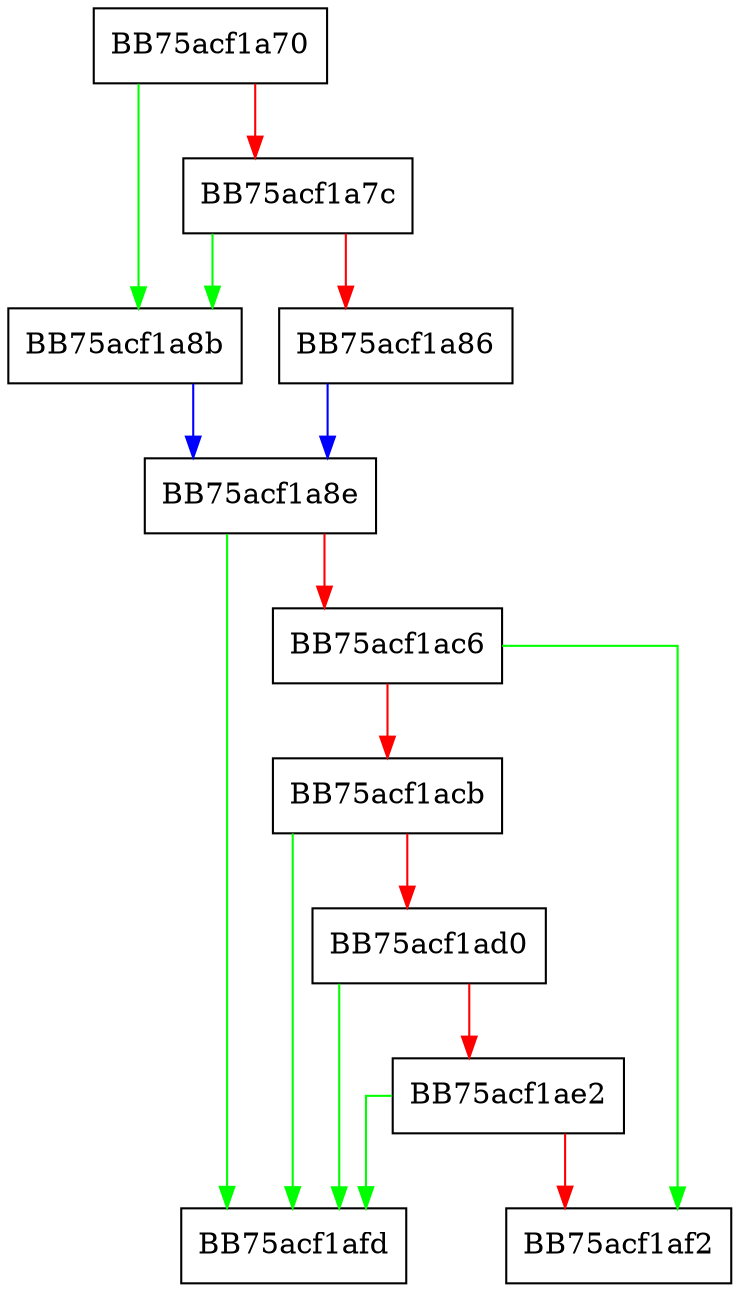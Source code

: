 digraph main_convert_iteration {
  node [shape="box"];
  graph [splines=ortho];
  BB75acf1a70 -> BB75acf1a8b [color="green"];
  BB75acf1a70 -> BB75acf1a7c [color="red"];
  BB75acf1a7c -> BB75acf1a8b [color="green"];
  BB75acf1a7c -> BB75acf1a86 [color="red"];
  BB75acf1a86 -> BB75acf1a8e [color="blue"];
  BB75acf1a8b -> BB75acf1a8e [color="blue"];
  BB75acf1a8e -> BB75acf1afd [color="green"];
  BB75acf1a8e -> BB75acf1ac6 [color="red"];
  BB75acf1ac6 -> BB75acf1af2 [color="green"];
  BB75acf1ac6 -> BB75acf1acb [color="red"];
  BB75acf1acb -> BB75acf1afd [color="green"];
  BB75acf1acb -> BB75acf1ad0 [color="red"];
  BB75acf1ad0 -> BB75acf1afd [color="green"];
  BB75acf1ad0 -> BB75acf1ae2 [color="red"];
  BB75acf1ae2 -> BB75acf1afd [color="green"];
  BB75acf1ae2 -> BB75acf1af2 [color="red"];
}